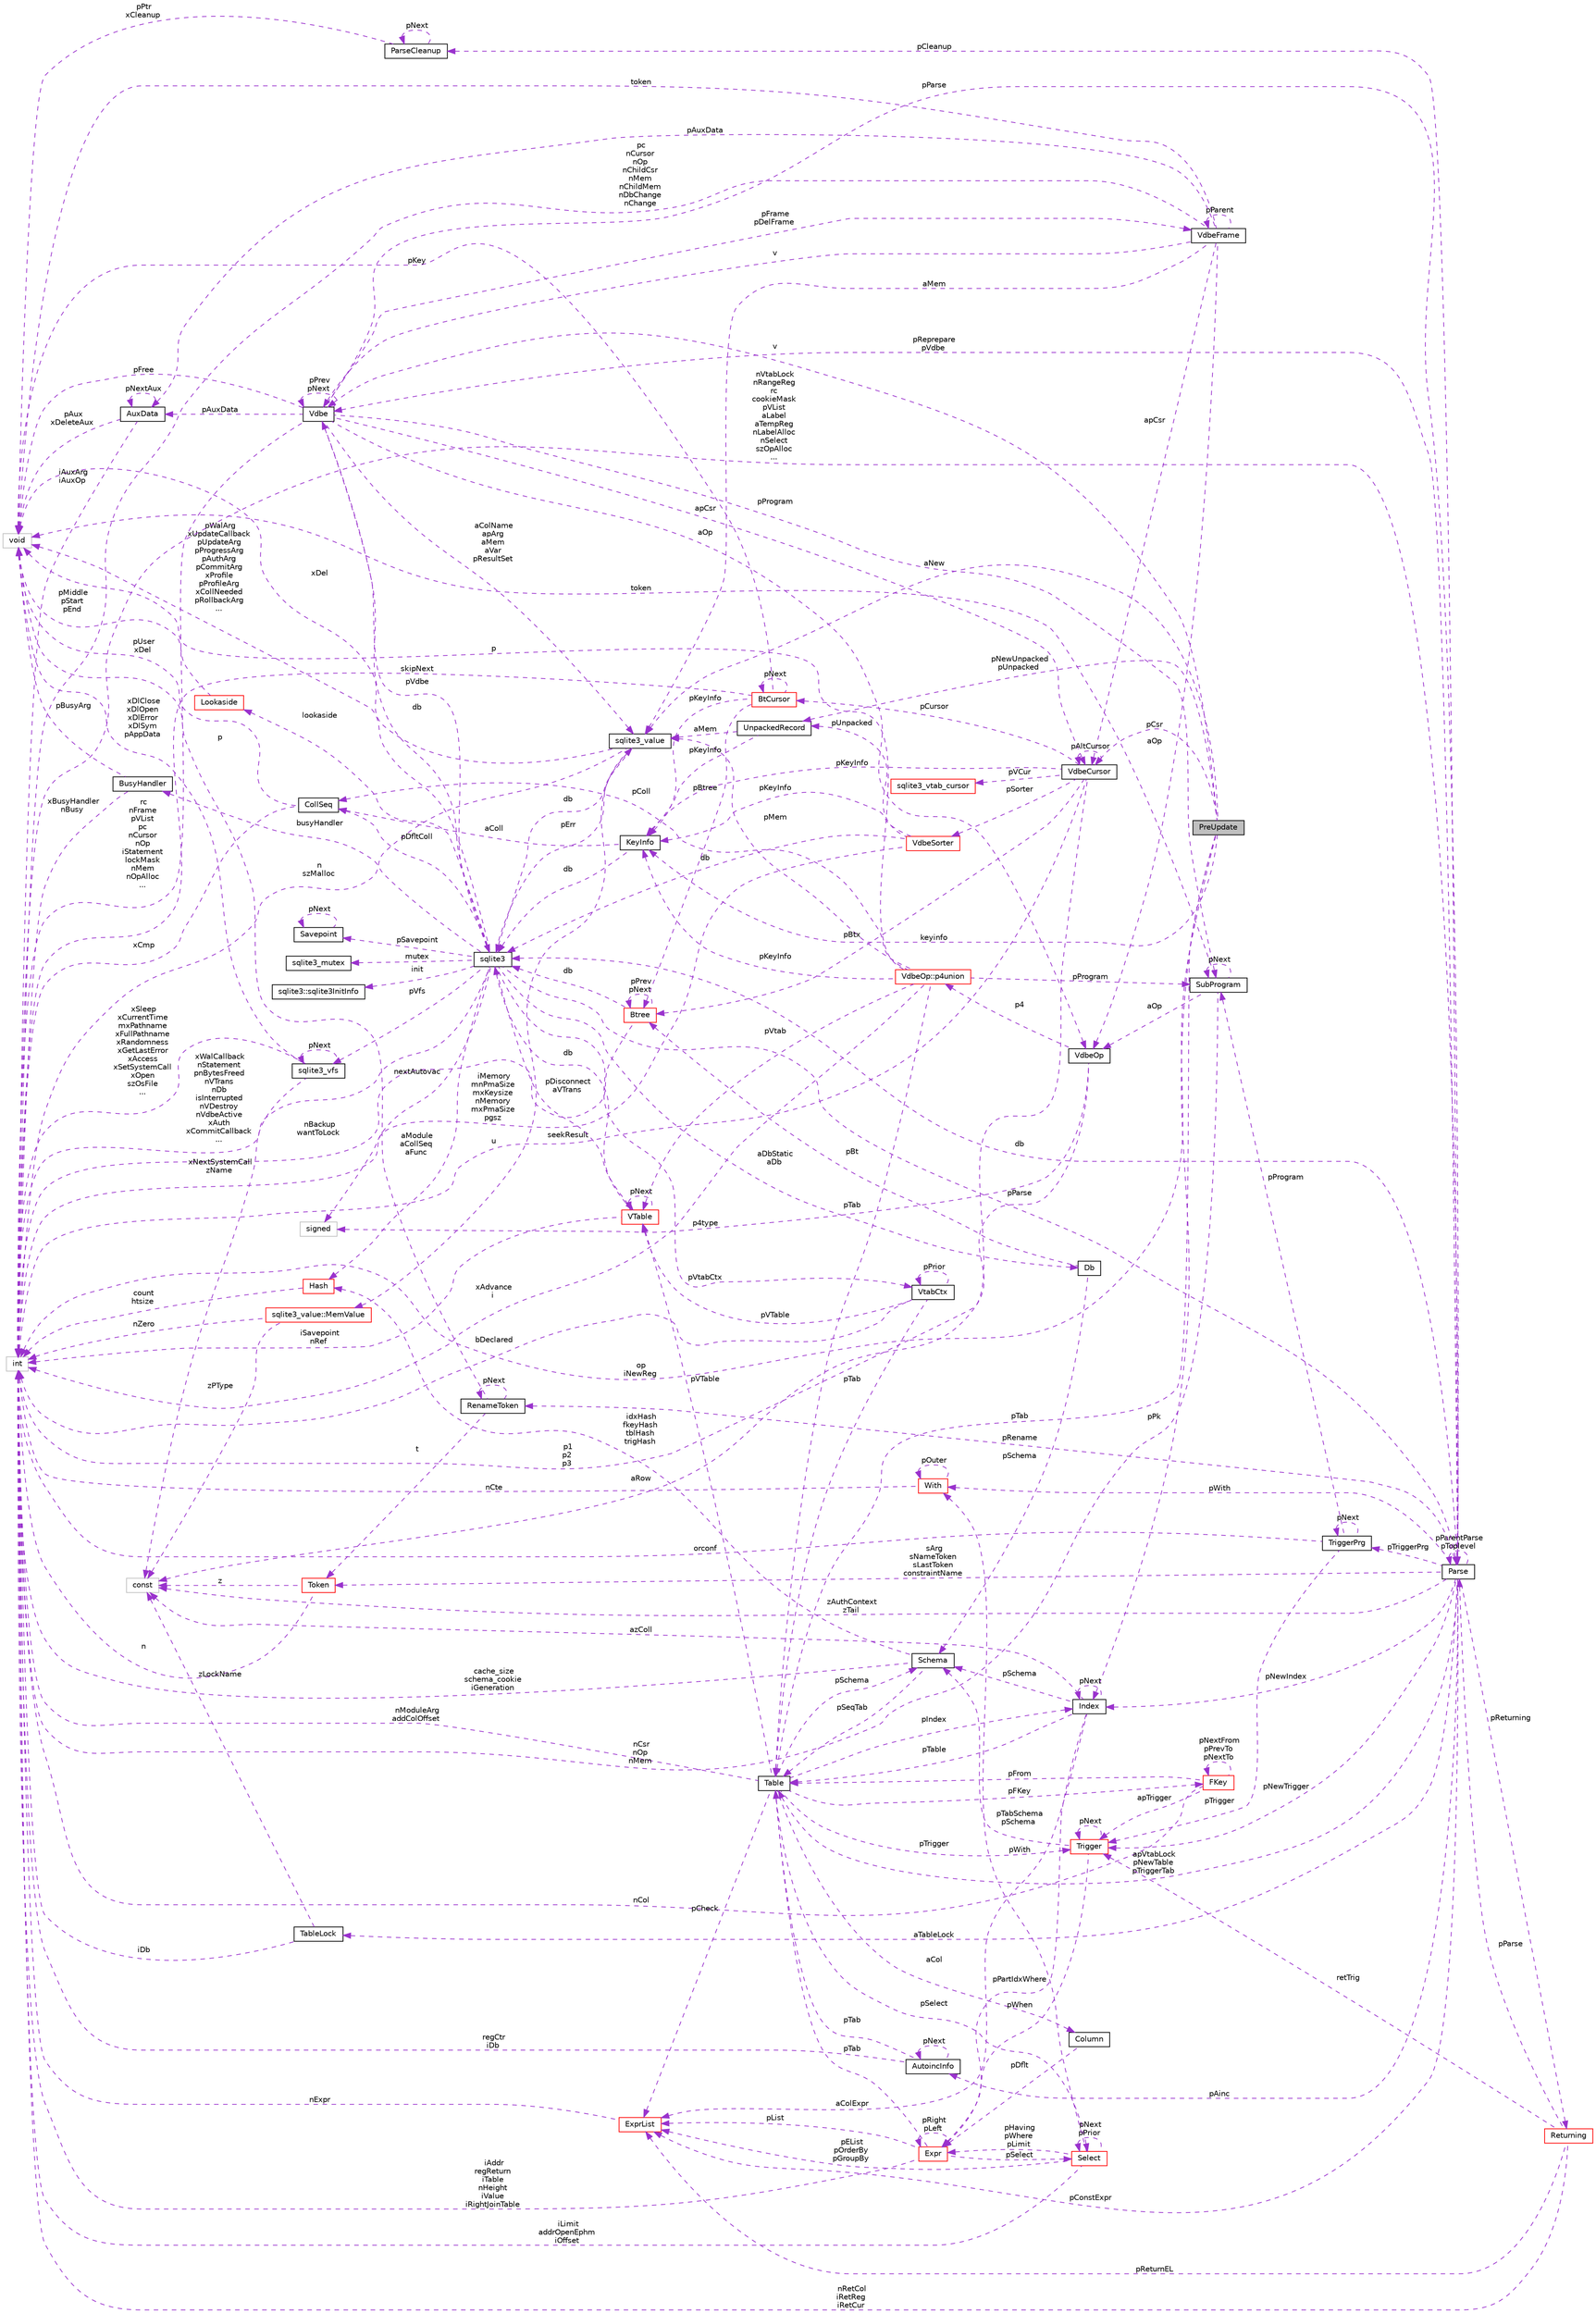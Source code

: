 digraph "PreUpdate"
{
 // LATEX_PDF_SIZE
  edge [fontname="Helvetica",fontsize="10",labelfontname="Helvetica",labelfontsize="10"];
  node [fontname="Helvetica",fontsize="10",shape=record];
  rankdir="LR";
  Node1 [label="PreUpdate",height=0.2,width=0.4,color="black", fillcolor="grey75", style="filled", fontcolor="black",tooltip=" "];
  Node2 -> Node1 [dir="back",color="darkorchid3",fontsize="10",style="dashed",label=" v" ,fontname="Helvetica"];
  Node2 [label="Vdbe",height=0.2,width=0.4,color="black", fillcolor="white", style="filled",URL="$structVdbe.html",tooltip=" "];
  Node2 -> Node2 [dir="back",color="darkorchid3",fontsize="10",style="dashed",label=" pPrev\npNext" ,fontname="Helvetica"];
  Node3 -> Node2 [dir="back",color="darkorchid3",fontsize="10",style="dashed",label=" db" ,fontname="Helvetica"];
  Node3 [label="sqlite3",height=0.2,width=0.4,color="black", fillcolor="white", style="filled",URL="$structsqlite3.html",tooltip=" "];
  Node2 -> Node3 [dir="back",color="darkorchid3",fontsize="10",style="dashed",label=" pVdbe" ,fontname="Helvetica"];
  Node4 -> Node3 [dir="back",color="darkorchid3",fontsize="10",style="dashed",label=" pSavepoint" ,fontname="Helvetica"];
  Node4 [label="Savepoint",height=0.2,width=0.4,color="black", fillcolor="white", style="filled",URL="$structSavepoint.html",tooltip=" "];
  Node4 -> Node4 [dir="back",color="darkorchid3",fontsize="10",style="dashed",label=" pNext" ,fontname="Helvetica"];
  Node5 -> Node3 [dir="back",color="darkorchid3",fontsize="10",style="dashed",label=" pWalArg\nxUpdateCallback\npUpdateArg\npProgressArg\npAuthArg\npCommitArg\nxProfile\npProfileArg\nxCollNeeded\npRollbackArg\n..." ,fontname="Helvetica"];
  Node5 [label="void",height=0.2,width=0.4,color="grey75", fillcolor="white", style="filled",tooltip=" "];
  Node6 -> Node3 [dir="back",color="darkorchid3",fontsize="10",style="dashed",label=" lookaside" ,fontname="Helvetica"];
  Node6 [label="Lookaside",height=0.2,width=0.4,color="red", fillcolor="white", style="filled",URL="$structLookaside.html",tooltip=" "];
  Node5 -> Node6 [dir="back",color="darkorchid3",fontsize="10",style="dashed",label=" pMiddle\npStart\npEnd" ,fontname="Helvetica"];
  Node8 -> Node3 [dir="back",color="darkorchid3",fontsize="10",style="dashed",label=" pErr" ,fontname="Helvetica"];
  Node8 [label="sqlite3_value",height=0.2,width=0.4,color="black", fillcolor="white", style="filled",URL="$structsqlite3__value.html",tooltip=" "];
  Node3 -> Node8 [dir="back",color="darkorchid3",fontsize="10",style="dashed",label=" db" ,fontname="Helvetica"];
  Node5 -> Node8 [dir="back",color="darkorchid3",fontsize="10",style="dashed",label=" xDel" ,fontname="Helvetica"];
  Node9 -> Node8 [dir="back",color="darkorchid3",fontsize="10",style="dashed",label=" u" ,fontname="Helvetica"];
  Node9 [label="sqlite3_value::MemValue",height=0.2,width=0.4,color="red", fillcolor="white", style="filled",URL="$unionsqlite3__value_1_1MemValue.html",tooltip=" "];
  Node10 -> Node9 [dir="back",color="darkorchid3",fontsize="10",style="dashed",label=" nZero" ,fontname="Helvetica"];
  Node10 [label="int",height=0.2,width=0.4,color="grey75", fillcolor="white", style="filled",tooltip=" "];
  Node11 -> Node9 [dir="back",color="darkorchid3",fontsize="10",style="dashed",label=" zPType" ,fontname="Helvetica"];
  Node11 [label="const",height=0.2,width=0.4,color="grey75", fillcolor="white", style="filled",tooltip=" "];
  Node10 -> Node8 [dir="back",color="darkorchid3",fontsize="10",style="dashed",label=" n\nszMalloc" ,fontname="Helvetica"];
  Node14 -> Node3 [dir="back",color="darkorchid3",fontsize="10",style="dashed",label=" mutex" ,fontname="Helvetica"];
  Node14 [label="sqlite3_mutex",height=0.2,width=0.4,color="black", fillcolor="white", style="filled",URL="$structsqlite3__mutex.html",tooltip=" "];
  Node15 -> Node3 [dir="back",color="darkorchid3",fontsize="10",style="dashed",label=" pVfs" ,fontname="Helvetica"];
  Node15 [label="sqlite3_vfs",height=0.2,width=0.4,color="black", fillcolor="white", style="filled",URL="$structsqlite3__vfs.html",tooltip=" "];
  Node5 -> Node15 [dir="back",color="darkorchid3",fontsize="10",style="dashed",label=" xDlClose\nxDlOpen\nxDlError\nxDlSym\npAppData" ,fontname="Helvetica"];
  Node15 -> Node15 [dir="back",color="darkorchid3",fontsize="10",style="dashed",label=" pNext" ,fontname="Helvetica"];
  Node10 -> Node15 [dir="back",color="darkorchid3",fontsize="10",style="dashed",label=" xSleep\nxCurrentTime\nmxPathname\nxFullPathname\nxRandomness\nxGetLastError\nxAccess\nxSetSystemCall\nxOpen\nszOsFile\n..." ,fontname="Helvetica"];
  Node11 -> Node15 [dir="back",color="darkorchid3",fontsize="10",style="dashed",label=" xNextSystemCall\nzName" ,fontname="Helvetica"];
  Node16 -> Node3 [dir="back",color="darkorchid3",fontsize="10",style="dashed",label=" init" ,fontname="Helvetica"];
  Node16 [label="sqlite3::sqlite3InitInfo",height=0.2,width=0.4,color="black", fillcolor="white", style="filled",URL="$structsqlite3_1_1sqlite3InitInfo.html",tooltip=" "];
  Node17 -> Node3 [dir="back",color="darkorchid3",fontsize="10",style="dashed",label=" busyHandler" ,fontname="Helvetica"];
  Node17 [label="BusyHandler",height=0.2,width=0.4,color="black", fillcolor="white", style="filled",URL="$structBusyHandler.html",tooltip=" "];
  Node5 -> Node17 [dir="back",color="darkorchid3",fontsize="10",style="dashed",label=" pBusyArg" ,fontname="Helvetica"];
  Node10 -> Node17 [dir="back",color="darkorchid3",fontsize="10",style="dashed",label=" xBusyHandler\nnBusy" ,fontname="Helvetica"];
  Node18 -> Node3 [dir="back",color="darkorchid3",fontsize="10",style="dashed",label=" pVtabCtx" ,fontname="Helvetica"];
  Node18 [label="VtabCtx",height=0.2,width=0.4,color="black", fillcolor="white", style="filled",URL="$structVtabCtx.html",tooltip=" "];
  Node18 -> Node18 [dir="back",color="darkorchid3",fontsize="10",style="dashed",label=" pPrior" ,fontname="Helvetica"];
  Node10 -> Node18 [dir="back",color="darkorchid3",fontsize="10",style="dashed",label=" bDeclared" ,fontname="Helvetica"];
  Node19 -> Node18 [dir="back",color="darkorchid3",fontsize="10",style="dashed",label=" pVTable" ,fontname="Helvetica"];
  Node19 [label="VTable",height=0.2,width=0.4,color="red", fillcolor="white", style="filled",URL="$structVTable.html",tooltip=" "];
  Node3 -> Node19 [dir="back",color="darkorchid3",fontsize="10",style="dashed",label=" db" ,fontname="Helvetica"];
  Node19 -> Node19 [dir="back",color="darkorchid3",fontsize="10",style="dashed",label=" pNext" ,fontname="Helvetica"];
  Node10 -> Node19 [dir="back",color="darkorchid3",fontsize="10",style="dashed",label=" iSavepoint\nnRef" ,fontname="Helvetica"];
  Node21 -> Node18 [dir="back",color="darkorchid3",fontsize="10",style="dashed",label=" pTab" ,fontname="Helvetica"];
  Node21 [label="Table",height=0.2,width=0.4,color="black", fillcolor="white", style="filled",URL="$structTable.html",tooltip=" "];
  Node22 -> Node21 [dir="back",color="darkorchid3",fontsize="10",style="dashed",label=" pSchema" ,fontname="Helvetica"];
  Node22 [label="Schema",height=0.2,width=0.4,color="black", fillcolor="white", style="filled",URL="$structSchema.html",tooltip=" "];
  Node10 -> Node22 [dir="back",color="darkorchid3",fontsize="10",style="dashed",label=" cache_size\nschema_cookie\niGeneration" ,fontname="Helvetica"];
  Node21 -> Node22 [dir="back",color="darkorchid3",fontsize="10",style="dashed",label=" pSeqTab" ,fontname="Helvetica"];
  Node23 -> Node22 [dir="back",color="darkorchid3",fontsize="10",style="dashed",label=" idxHash\nfkeyHash\ntblHash\ntrigHash" ,fontname="Helvetica"];
  Node23 [label="Hash",height=0.2,width=0.4,color="red", fillcolor="white", style="filled",URL="$structHash.html",tooltip=" "];
  Node10 -> Node23 [dir="back",color="darkorchid3",fontsize="10",style="dashed",label=" count\nhtsize" ,fontname="Helvetica"];
  Node26 -> Node21 [dir="back",color="darkorchid3",fontsize="10",style="dashed",label=" aCol" ,fontname="Helvetica"];
  Node26 [label="Column",height=0.2,width=0.4,color="black", fillcolor="white", style="filled",URL="$structColumn.html",tooltip=" "];
  Node27 -> Node26 [dir="back",color="darkorchid3",fontsize="10",style="dashed",label=" pDflt" ,fontname="Helvetica"];
  Node27 [label="Expr",height=0.2,width=0.4,color="red", fillcolor="white", style="filled",URL="$structExpr.html",tooltip=" "];
  Node27 -> Node27 [dir="back",color="darkorchid3",fontsize="10",style="dashed",label=" pRight\npLeft" ,fontname="Helvetica"];
  Node10 -> Node27 [dir="back",color="darkorchid3",fontsize="10",style="dashed",label=" iAddr\nregReturn\niTable\nnHeight\niValue\niRightJoinTable" ,fontname="Helvetica"];
  Node21 -> Node27 [dir="back",color="darkorchid3",fontsize="10",style="dashed",label=" pTab" ,fontname="Helvetica"];
  Node33 -> Node27 [dir="back",color="darkorchid3",fontsize="10",style="dashed",label=" pSelect" ,fontname="Helvetica"];
  Node33 [label="Select",height=0.2,width=0.4,color="red", fillcolor="white", style="filled",URL="$structSelect.html",tooltip=" "];
  Node27 -> Node33 [dir="back",color="darkorchid3",fontsize="10",style="dashed",label=" pHaving\npWhere\npLimit" ,fontname="Helvetica"];
  Node34 -> Node33 [dir="back",color="darkorchid3",fontsize="10",style="dashed",label=" pWith" ,fontname="Helvetica"];
  Node34 [label="With",height=0.2,width=0.4,color="red", fillcolor="white", style="filled",URL="$structWith.html",tooltip=" "];
  Node34 -> Node34 [dir="back",color="darkorchid3",fontsize="10",style="dashed",label=" pOuter" ,fontname="Helvetica"];
  Node10 -> Node34 [dir="back",color="darkorchid3",fontsize="10",style="dashed",label=" nCte" ,fontname="Helvetica"];
  Node10 -> Node33 [dir="back",color="darkorchid3",fontsize="10",style="dashed",label=" iLimit\naddrOpenEphm\niOffset" ,fontname="Helvetica"];
  Node33 -> Node33 [dir="back",color="darkorchid3",fontsize="10",style="dashed",label=" pNext\npPrior" ,fontname="Helvetica"];
  Node31 -> Node33 [dir="back",color="darkorchid3",fontsize="10",style="dashed",label=" pEList\npOrderBy\npGroupBy" ,fontname="Helvetica"];
  Node31 [label="ExprList",height=0.2,width=0.4,color="red", fillcolor="white", style="filled",URL="$structExprList.html",tooltip=" "];
  Node10 -> Node31 [dir="back",color="darkorchid3",fontsize="10",style="dashed",label=" nExpr" ,fontname="Helvetica"];
  Node31 -> Node27 [dir="back",color="darkorchid3",fontsize="10",style="dashed",label=" pList" ,fontname="Helvetica"];
  Node43 -> Node21 [dir="back",color="darkorchid3",fontsize="10",style="dashed",label=" pFKey" ,fontname="Helvetica"];
  Node43 [label="FKey",height=0.2,width=0.4,color="red", fillcolor="white", style="filled",URL="$structFKey.html",tooltip=" "];
  Node43 -> Node43 [dir="back",color="darkorchid3",fontsize="10",style="dashed",label=" pNextFrom\npPrevTo\npNextTo" ,fontname="Helvetica"];
  Node10 -> Node43 [dir="back",color="darkorchid3",fontsize="10",style="dashed",label=" nCol" ,fontname="Helvetica"];
  Node21 -> Node43 [dir="back",color="darkorchid3",fontsize="10",style="dashed",label=" pFrom" ,fontname="Helvetica"];
  Node45 -> Node43 [dir="back",color="darkorchid3",fontsize="10",style="dashed",label=" apTrigger" ,fontname="Helvetica"];
  Node45 [label="Trigger",height=0.2,width=0.4,color="red", fillcolor="white", style="filled",URL="$structTrigger.html",tooltip=" "];
  Node22 -> Node45 [dir="back",color="darkorchid3",fontsize="10",style="dashed",label=" pTabSchema\npSchema" ,fontname="Helvetica"];
  Node27 -> Node45 [dir="back",color="darkorchid3",fontsize="10",style="dashed",label=" pWhen" ,fontname="Helvetica"];
  Node45 -> Node45 [dir="back",color="darkorchid3",fontsize="10",style="dashed",label=" pNext" ,fontname="Helvetica"];
  Node19 -> Node21 [dir="back",color="darkorchid3",fontsize="10",style="dashed",label=" pVTable" ,fontname="Helvetica"];
  Node10 -> Node21 [dir="back",color="darkorchid3",fontsize="10",style="dashed",label=" nModuleArg\naddColOffset" ,fontname="Helvetica"];
  Node45 -> Node21 [dir="back",color="darkorchid3",fontsize="10",style="dashed",label=" pTrigger" ,fontname="Helvetica"];
  Node33 -> Node21 [dir="back",color="darkorchid3",fontsize="10",style="dashed",label=" pSelect" ,fontname="Helvetica"];
  Node31 -> Node21 [dir="back",color="darkorchid3",fontsize="10",style="dashed",label=" pCheck" ,fontname="Helvetica"];
  Node41 -> Node21 [dir="back",color="darkorchid3",fontsize="10",style="dashed",label=" pIndex" ,fontname="Helvetica"];
  Node41 [label="Index",height=0.2,width=0.4,color="black", fillcolor="white", style="filled",URL="$structIndex.html",tooltip=" "];
  Node22 -> Node41 [dir="back",color="darkorchid3",fontsize="10",style="dashed",label=" pSchema" ,fontname="Helvetica"];
  Node27 -> Node41 [dir="back",color="darkorchid3",fontsize="10",style="dashed",label=" pPartIdxWhere" ,fontname="Helvetica"];
  Node21 -> Node41 [dir="back",color="darkorchid3",fontsize="10",style="dashed",label=" pTable" ,fontname="Helvetica"];
  Node31 -> Node41 [dir="back",color="darkorchid3",fontsize="10",style="dashed",label=" aColExpr" ,fontname="Helvetica"];
  Node11 -> Node41 [dir="back",color="darkorchid3",fontsize="10",style="dashed",label=" azColl" ,fontname="Helvetica"];
  Node41 -> Node41 [dir="back",color="darkorchid3",fontsize="10",style="dashed",label=" pNext" ,fontname="Helvetica"];
  Node49 -> Node3 [dir="back",color="darkorchid3",fontsize="10",style="dashed",label=" pDfltColl" ,fontname="Helvetica"];
  Node49 [label="CollSeq",height=0.2,width=0.4,color="black", fillcolor="white", style="filled",URL="$structCollSeq.html",tooltip=" "];
  Node5 -> Node49 [dir="back",color="darkorchid3",fontsize="10",style="dashed",label=" pUser\nxDel" ,fontname="Helvetica"];
  Node10 -> Node49 [dir="back",color="darkorchid3",fontsize="10",style="dashed",label=" xCmp" ,fontname="Helvetica"];
  Node19 -> Node3 [dir="back",color="darkorchid3",fontsize="10",style="dashed",label=" pDisconnect\naVTrans" ,fontname="Helvetica"];
  Node10 -> Node3 [dir="back",color="darkorchid3",fontsize="10",style="dashed",label=" xWalCallback\nnStatement\npnBytesFreed\nnVTrans\nnDb\nisInterrupted\nnVDestroy\nnVdbeActive\nxAuth\nxCommitCallback\n..." ,fontname="Helvetica"];
  Node50 -> Node3 [dir="back",color="darkorchid3",fontsize="10",style="dashed",label=" nextAutovac" ,fontname="Helvetica"];
  Node50 [label="signed",height=0.2,width=0.4,color="grey75", fillcolor="white", style="filled",tooltip=" "];
  Node51 -> Node3 [dir="back",color="darkorchid3",fontsize="10",style="dashed",label=" aDbStatic\naDb" ,fontname="Helvetica"];
  Node51 [label="Db",height=0.2,width=0.4,color="black", fillcolor="white", style="filled",URL="$structDb.html",tooltip=" "];
  Node22 -> Node51 [dir="back",color="darkorchid3",fontsize="10",style="dashed",label=" pSchema" ,fontname="Helvetica"];
  Node52 -> Node51 [dir="back",color="darkorchid3",fontsize="10",style="dashed",label=" pBt" ,fontname="Helvetica"];
  Node52 [label="Btree",height=0.2,width=0.4,color="red", fillcolor="white", style="filled",URL="$structBtree.html",tooltip=" "];
  Node3 -> Node52 [dir="back",color="darkorchid3",fontsize="10",style="dashed",label=" db" ,fontname="Helvetica"];
  Node10 -> Node52 [dir="back",color="darkorchid3",fontsize="10",style="dashed",label=" nBackup\nwantToLock" ,fontname="Helvetica"];
  Node52 -> Node52 [dir="back",color="darkorchid3",fontsize="10",style="dashed",label=" pPrev\npNext" ,fontname="Helvetica"];
  Node23 -> Node3 [dir="back",color="darkorchid3",fontsize="10",style="dashed",label=" aModule\naCollSeq\naFunc" ,fontname="Helvetica"];
  Node69 -> Node3 [dir="back",color="darkorchid3",fontsize="10",style="dashed",label=" pParse" ,fontname="Helvetica"];
  Node69 [label="Parse",height=0.2,width=0.4,color="black", fillcolor="white", style="filled",URL="$structParse.html",tooltip=" "];
  Node2 -> Node69 [dir="back",color="darkorchid3",fontsize="10",style="dashed",label=" pReprepare\npVdbe" ,fontname="Helvetica"];
  Node3 -> Node69 [dir="back",color="darkorchid3",fontsize="10",style="dashed",label=" db" ,fontname="Helvetica"];
  Node70 -> Node69 [dir="back",color="darkorchid3",fontsize="10",style="dashed",label=" pCleanup" ,fontname="Helvetica"];
  Node70 [label="ParseCleanup",height=0.2,width=0.4,color="black", fillcolor="white", style="filled",URL="$structParseCleanup.html",tooltip=" "];
  Node70 -> Node70 [dir="back",color="darkorchid3",fontsize="10",style="dashed",label=" pNext" ,fontname="Helvetica"];
  Node5 -> Node70 [dir="back",color="darkorchid3",fontsize="10",style="dashed",label=" pPtr\nxCleanup" ,fontname="Helvetica"];
  Node71 -> Node69 [dir="back",color="darkorchid3",fontsize="10",style="dashed",label=" aTableLock" ,fontname="Helvetica"];
  Node71 [label="TableLock",height=0.2,width=0.4,color="black", fillcolor="white", style="filled",URL="$structTableLock.html",tooltip=" "];
  Node10 -> Node71 [dir="back",color="darkorchid3",fontsize="10",style="dashed",label=" iDb" ,fontname="Helvetica"];
  Node11 -> Node71 [dir="back",color="darkorchid3",fontsize="10",style="dashed",label=" zLockName" ,fontname="Helvetica"];
  Node72 -> Node69 [dir="back",color="darkorchid3",fontsize="10",style="dashed",label=" sArg\nsNameToken\nsLastToken\nconstraintName" ,fontname="Helvetica"];
  Node72 [label="Token",height=0.2,width=0.4,color="red", fillcolor="white", style="filled",URL="$classToken.html",tooltip=" "];
  Node10 -> Node72 [dir="back",color="darkorchid3",fontsize="10",style="dashed",label=" n" ,fontname="Helvetica"];
  Node11 -> Node72 [dir="back",color="darkorchid3",fontsize="10",style="dashed",label=" z" ,fontname="Helvetica"];
  Node34 -> Node69 [dir="back",color="darkorchid3",fontsize="10",style="dashed",label=" pWith" ,fontname="Helvetica"];
  Node10 -> Node69 [dir="back",color="darkorchid3",fontsize="10",style="dashed",label=" nVtabLock\nnRangeReg\nrc\ncookieMask\npVList\naLabel\naTempReg\nnLabelAlloc\nnSelect\nszOpAlloc\n..." ,fontname="Helvetica"];
  Node21 -> Node69 [dir="back",color="darkorchid3",fontsize="10",style="dashed",label=" apVtabLock\npNewTable\npTriggerTab" ,fontname="Helvetica"];
  Node45 -> Node69 [dir="back",color="darkorchid3",fontsize="10",style="dashed",label=" pNewTrigger" ,fontname="Helvetica"];
  Node86 -> Node69 [dir="back",color="darkorchid3",fontsize="10",style="dashed",label=" pTriggerPrg" ,fontname="Helvetica"];
  Node86 [label="TriggerPrg",height=0.2,width=0.4,color="black", fillcolor="white", style="filled",URL="$structTriggerPrg.html",tooltip=" "];
  Node10 -> Node86 [dir="back",color="darkorchid3",fontsize="10",style="dashed",label=" orconf" ,fontname="Helvetica"];
  Node87 -> Node86 [dir="back",color="darkorchid3",fontsize="10",style="dashed",label=" pProgram" ,fontname="Helvetica"];
  Node87 [label="SubProgram",height=0.2,width=0.4,color="black", fillcolor="white", style="filled",URL="$structSubProgram.html",tooltip=" "];
  Node5 -> Node87 [dir="back",color="darkorchid3",fontsize="10",style="dashed",label=" token" ,fontname="Helvetica"];
  Node10 -> Node87 [dir="back",color="darkorchid3",fontsize="10",style="dashed",label=" nCsr\nnOp\nnMem" ,fontname="Helvetica"];
  Node87 -> Node87 [dir="back",color="darkorchid3",fontsize="10",style="dashed",label=" pNext" ,fontname="Helvetica"];
  Node88 -> Node87 [dir="back",color="darkorchid3",fontsize="10",style="dashed",label=" aOp" ,fontname="Helvetica"];
  Node88 [label="VdbeOp",height=0.2,width=0.4,color="black", fillcolor="white", style="filled",URL="$structVdbeOp.html",tooltip=" "];
  Node89 -> Node88 [dir="back",color="darkorchid3",fontsize="10",style="dashed",label=" p4" ,fontname="Helvetica"];
  Node89 [label="VdbeOp::p4union",height=0.2,width=0.4,color="red", fillcolor="white", style="filled",URL="$unionVdbeOp_1_1p4union.html",tooltip=" "];
  Node5 -> Node89 [dir="back",color="darkorchid3",fontsize="10",style="dashed",label=" p" ,fontname="Helvetica"];
  Node8 -> Node89 [dir="back",color="darkorchid3",fontsize="10",style="dashed",label=" pMem" ,fontname="Helvetica"];
  Node49 -> Node89 [dir="back",color="darkorchid3",fontsize="10",style="dashed",label=" pColl" ,fontname="Helvetica"];
  Node19 -> Node89 [dir="back",color="darkorchid3",fontsize="10",style="dashed",label=" pVtab" ,fontname="Helvetica"];
  Node10 -> Node89 [dir="back",color="darkorchid3",fontsize="10",style="dashed",label=" xAdvance\ni" ,fontname="Helvetica"];
  Node21 -> Node89 [dir="back",color="darkorchid3",fontsize="10",style="dashed",label=" pTab" ,fontname="Helvetica"];
  Node87 -> Node89 [dir="back",color="darkorchid3",fontsize="10",style="dashed",label=" pProgram" ,fontname="Helvetica"];
  Node67 -> Node89 [dir="back",color="darkorchid3",fontsize="10",style="dashed",label=" pKeyInfo" ,fontname="Helvetica"];
  Node67 [label="KeyInfo",height=0.2,width=0.4,color="black", fillcolor="white", style="filled",URL="$structKeyInfo.html",tooltip=" "];
  Node3 -> Node67 [dir="back",color="darkorchid3",fontsize="10",style="dashed",label=" db" ,fontname="Helvetica"];
  Node49 -> Node67 [dir="back",color="darkorchid3",fontsize="10",style="dashed",label=" aColl" ,fontname="Helvetica"];
  Node10 -> Node88 [dir="back",color="darkorchid3",fontsize="10",style="dashed",label=" p1\np2\np3" ,fontname="Helvetica"];
  Node50 -> Node88 [dir="back",color="darkorchid3",fontsize="10",style="dashed",label=" p4type" ,fontname="Helvetica"];
  Node45 -> Node86 [dir="back",color="darkorchid3",fontsize="10",style="dashed",label=" pTrigger" ,fontname="Helvetica"];
  Node86 -> Node86 [dir="back",color="darkorchid3",fontsize="10",style="dashed",label=" pNext" ,fontname="Helvetica"];
  Node91 -> Node69 [dir="back",color="darkorchid3",fontsize="10",style="dashed",label=" pRename" ,fontname="Helvetica"];
  Node91 [label="RenameToken",height=0.2,width=0.4,color="black", fillcolor="white", style="filled",URL="$structRenameToken.html",tooltip=" "];
  Node72 -> Node91 [dir="back",color="darkorchid3",fontsize="10",style="dashed",label=" t" ,fontname="Helvetica"];
  Node5 -> Node91 [dir="back",color="darkorchid3",fontsize="10",style="dashed",label=" p" ,fontname="Helvetica"];
  Node91 -> Node91 [dir="back",color="darkorchid3",fontsize="10",style="dashed",label=" pNext" ,fontname="Helvetica"];
  Node41 -> Node69 [dir="back",color="darkorchid3",fontsize="10",style="dashed",label=" pNewIndex" ,fontname="Helvetica"];
  Node11 -> Node69 [dir="back",color="darkorchid3",fontsize="10",style="dashed",label=" zAuthContext\nzTail" ,fontname="Helvetica"];
  Node92 -> Node69 [dir="back",color="darkorchid3",fontsize="10",style="dashed",label=" pReturning" ,fontname="Helvetica"];
  Node92 [label="Returning",height=0.2,width=0.4,color="red", fillcolor="white", style="filled",URL="$structReturning.html",tooltip=" "];
  Node10 -> Node92 [dir="back",color="darkorchid3",fontsize="10",style="dashed",label=" nRetCol\niRetReg\niRetCur" ,fontname="Helvetica"];
  Node45 -> Node92 [dir="back",color="darkorchid3",fontsize="10",style="dashed",label=" retTrig" ,fontname="Helvetica"];
  Node31 -> Node92 [dir="back",color="darkorchid3",fontsize="10",style="dashed",label=" pReturnEL" ,fontname="Helvetica"];
  Node69 -> Node92 [dir="back",color="darkorchid3",fontsize="10",style="dashed",label=" pParse" ,fontname="Helvetica"];
  Node93 -> Node69 [dir="back",color="darkorchid3",fontsize="10",style="dashed",label=" pAinc" ,fontname="Helvetica"];
  Node93 [label="AutoincInfo",height=0.2,width=0.4,color="black", fillcolor="white", style="filled",URL="$structAutoincInfo.html",tooltip=" "];
  Node10 -> Node93 [dir="back",color="darkorchid3",fontsize="10",style="dashed",label=" regCtr\niDb" ,fontname="Helvetica"];
  Node21 -> Node93 [dir="back",color="darkorchid3",fontsize="10",style="dashed",label=" pTab" ,fontname="Helvetica"];
  Node93 -> Node93 [dir="back",color="darkorchid3",fontsize="10",style="dashed",label=" pNext" ,fontname="Helvetica"];
  Node31 -> Node69 [dir="back",color="darkorchid3",fontsize="10",style="dashed",label=" pConstExpr" ,fontname="Helvetica"];
  Node69 -> Node69 [dir="back",color="darkorchid3",fontsize="10",style="dashed",label=" pParentParse\npToplevel" ,fontname="Helvetica"];
  Node5 -> Node2 [dir="back",color="darkorchid3",fontsize="10",style="dashed",label=" pFree" ,fontname="Helvetica"];
  Node8 -> Node2 [dir="back",color="darkorchid3",fontsize="10",style="dashed",label=" aColName\napArg\naMem\naVar\npResultSet" ,fontname="Helvetica"];
  Node94 -> Node2 [dir="back",color="darkorchid3",fontsize="10",style="dashed",label=" pFrame\npDelFrame" ,fontname="Helvetica"];
  Node94 [label="VdbeFrame",height=0.2,width=0.4,color="black", fillcolor="white", style="filled",URL="$structVdbeFrame.html",tooltip=" "];
  Node2 -> Node94 [dir="back",color="darkorchid3",fontsize="10",style="dashed",label=" v" ,fontname="Helvetica"];
  Node5 -> Node94 [dir="back",color="darkorchid3",fontsize="10",style="dashed",label=" token" ,fontname="Helvetica"];
  Node8 -> Node94 [dir="back",color="darkorchid3",fontsize="10",style="dashed",label=" aMem" ,fontname="Helvetica"];
  Node94 -> Node94 [dir="back",color="darkorchid3",fontsize="10",style="dashed",label=" pParent" ,fontname="Helvetica"];
  Node10 -> Node94 [dir="back",color="darkorchid3",fontsize="10",style="dashed",label=" pc\nnCursor\nnOp\nnChildCsr\nnMem\nnChildMem\nnDbChange\nnChange" ,fontname="Helvetica"];
  Node95 -> Node94 [dir="back",color="darkorchid3",fontsize="10",style="dashed",label=" pAuxData" ,fontname="Helvetica"];
  Node95 [label="AuxData",height=0.2,width=0.4,color="black", fillcolor="white", style="filled",URL="$structAuxData.html",tooltip=" "];
  Node5 -> Node95 [dir="back",color="darkorchid3",fontsize="10",style="dashed",label=" pAux\nxDeleteAux" ,fontname="Helvetica"];
  Node10 -> Node95 [dir="back",color="darkorchid3",fontsize="10",style="dashed",label=" iAuxArg\niAuxOp" ,fontname="Helvetica"];
  Node95 -> Node95 [dir="back",color="darkorchid3",fontsize="10",style="dashed",label=" pNextAux" ,fontname="Helvetica"];
  Node96 -> Node94 [dir="back",color="darkorchid3",fontsize="10",style="dashed",label=" apCsr" ,fontname="Helvetica"];
  Node96 [label="VdbeCursor",height=0.2,width=0.4,color="black", fillcolor="white", style="filled",URL="$structVdbeCursor.html",tooltip=" "];
  Node54 -> Node96 [dir="back",color="darkorchid3",fontsize="10",style="dashed",label=" pCursor" ,fontname="Helvetica"];
  Node54 [label="BtCursor",height=0.2,width=0.4,color="red", fillcolor="white", style="filled",URL="$structBtCursor.html",tooltip=" "];
  Node54 -> Node54 [dir="back",color="darkorchid3",fontsize="10",style="dashed",label=" pNext" ,fontname="Helvetica"];
  Node5 -> Node54 [dir="back",color="darkorchid3",fontsize="10",style="dashed",label=" pKey" ,fontname="Helvetica"];
  Node10 -> Node54 [dir="back",color="darkorchid3",fontsize="10",style="dashed",label=" skipNext" ,fontname="Helvetica"];
  Node67 -> Node54 [dir="back",color="darkorchid3",fontsize="10",style="dashed",label=" pKeyInfo" ,fontname="Helvetica"];
  Node52 -> Node54 [dir="back",color="darkorchid3",fontsize="10",style="dashed",label=" pBtree" ,fontname="Helvetica"];
  Node10 -> Node96 [dir="back",color="darkorchid3",fontsize="10",style="dashed",label=" seekResult" ,fontname="Helvetica"];
  Node97 -> Node96 [dir="back",color="darkorchid3",fontsize="10",style="dashed",label=" pVCur" ,fontname="Helvetica"];
  Node97 [label="sqlite3_vtab_cursor",height=0.2,width=0.4,color="red", fillcolor="white", style="filled",URL="$structsqlite3__vtab__cursor.html",tooltip=" "];
  Node96 -> Node96 [dir="back",color="darkorchid3",fontsize="10",style="dashed",label=" pAltCursor" ,fontname="Helvetica"];
  Node67 -> Node96 [dir="back",color="darkorchid3",fontsize="10",style="dashed",label=" pKeyInfo" ,fontname="Helvetica"];
  Node98 -> Node96 [dir="back",color="darkorchid3",fontsize="10",style="dashed",label=" pSorter" ,fontname="Helvetica"];
  Node98 [label="VdbeSorter",height=0.2,width=0.4,color="red", fillcolor="white", style="filled",URL="$structVdbeSorter.html",tooltip=" "];
  Node3 -> Node98 [dir="back",color="darkorchid3",fontsize="10",style="dashed",label=" db" ,fontname="Helvetica"];
  Node10 -> Node98 [dir="back",color="darkorchid3",fontsize="10",style="dashed",label=" iMemory\nmnPmaSize\nmxKeysize\nnMemory\nmxPmaSize\npgsz" ,fontname="Helvetica"];
  Node67 -> Node98 [dir="back",color="darkorchid3",fontsize="10",style="dashed",label=" pKeyInfo" ,fontname="Helvetica"];
  Node107 -> Node98 [dir="back",color="darkorchid3",fontsize="10",style="dashed",label=" pUnpacked" ,fontname="Helvetica"];
  Node107 [label="UnpackedRecord",height=0.2,width=0.4,color="black", fillcolor="white", style="filled",URL="$structUnpackedRecord.html",tooltip=" "];
  Node8 -> Node107 [dir="back",color="darkorchid3",fontsize="10",style="dashed",label=" aMem" ,fontname="Helvetica"];
  Node67 -> Node107 [dir="back",color="darkorchid3",fontsize="10",style="dashed",label=" pKeyInfo" ,fontname="Helvetica"];
  Node52 -> Node96 [dir="back",color="darkorchid3",fontsize="10",style="dashed",label=" pBtx" ,fontname="Helvetica"];
  Node11 -> Node96 [dir="back",color="darkorchid3",fontsize="10",style="dashed",label=" aRow" ,fontname="Helvetica"];
  Node88 -> Node94 [dir="back",color="darkorchid3",fontsize="10",style="dashed",label=" aOp" ,fontname="Helvetica"];
  Node10 -> Node2 [dir="back",color="darkorchid3",fontsize="10",style="dashed",label=" rc\nnFrame\npVList\npc\nnCursor\nnOp\niStatement\nlockMask\nnMem\nnOpAlloc\n..." ,fontname="Helvetica"];
  Node95 -> Node2 [dir="back",color="darkorchid3",fontsize="10",style="dashed",label=" pAuxData" ,fontname="Helvetica"];
  Node87 -> Node2 [dir="back",color="darkorchid3",fontsize="10",style="dashed",label=" pProgram" ,fontname="Helvetica"];
  Node96 -> Node2 [dir="back",color="darkorchid3",fontsize="10",style="dashed",label=" apCsr" ,fontname="Helvetica"];
  Node69 -> Node2 [dir="back",color="darkorchid3",fontsize="10",style="dashed",label=" pParse" ,fontname="Helvetica"];
  Node88 -> Node2 [dir="back",color="darkorchid3",fontsize="10",style="dashed",label=" aOp" ,fontname="Helvetica"];
  Node8 -> Node1 [dir="back",color="darkorchid3",fontsize="10",style="dashed",label=" aNew" ,fontname="Helvetica"];
  Node10 -> Node1 [dir="back",color="darkorchid3",fontsize="10",style="dashed",label=" op\niNewReg" ,fontname="Helvetica"];
  Node21 -> Node1 [dir="back",color="darkorchid3",fontsize="10",style="dashed",label=" pTab" ,fontname="Helvetica"];
  Node96 -> Node1 [dir="back",color="darkorchid3",fontsize="10",style="dashed",label=" pCsr" ,fontname="Helvetica"];
  Node67 -> Node1 [dir="back",color="darkorchid3",fontsize="10",style="dashed",label=" keyinfo" ,fontname="Helvetica"];
  Node41 -> Node1 [dir="back",color="darkorchid3",fontsize="10",style="dashed",label=" pPk" ,fontname="Helvetica"];
  Node107 -> Node1 [dir="back",color="darkorchid3",fontsize="10",style="dashed",label=" pNewUnpacked\npUnpacked" ,fontname="Helvetica"];
}
